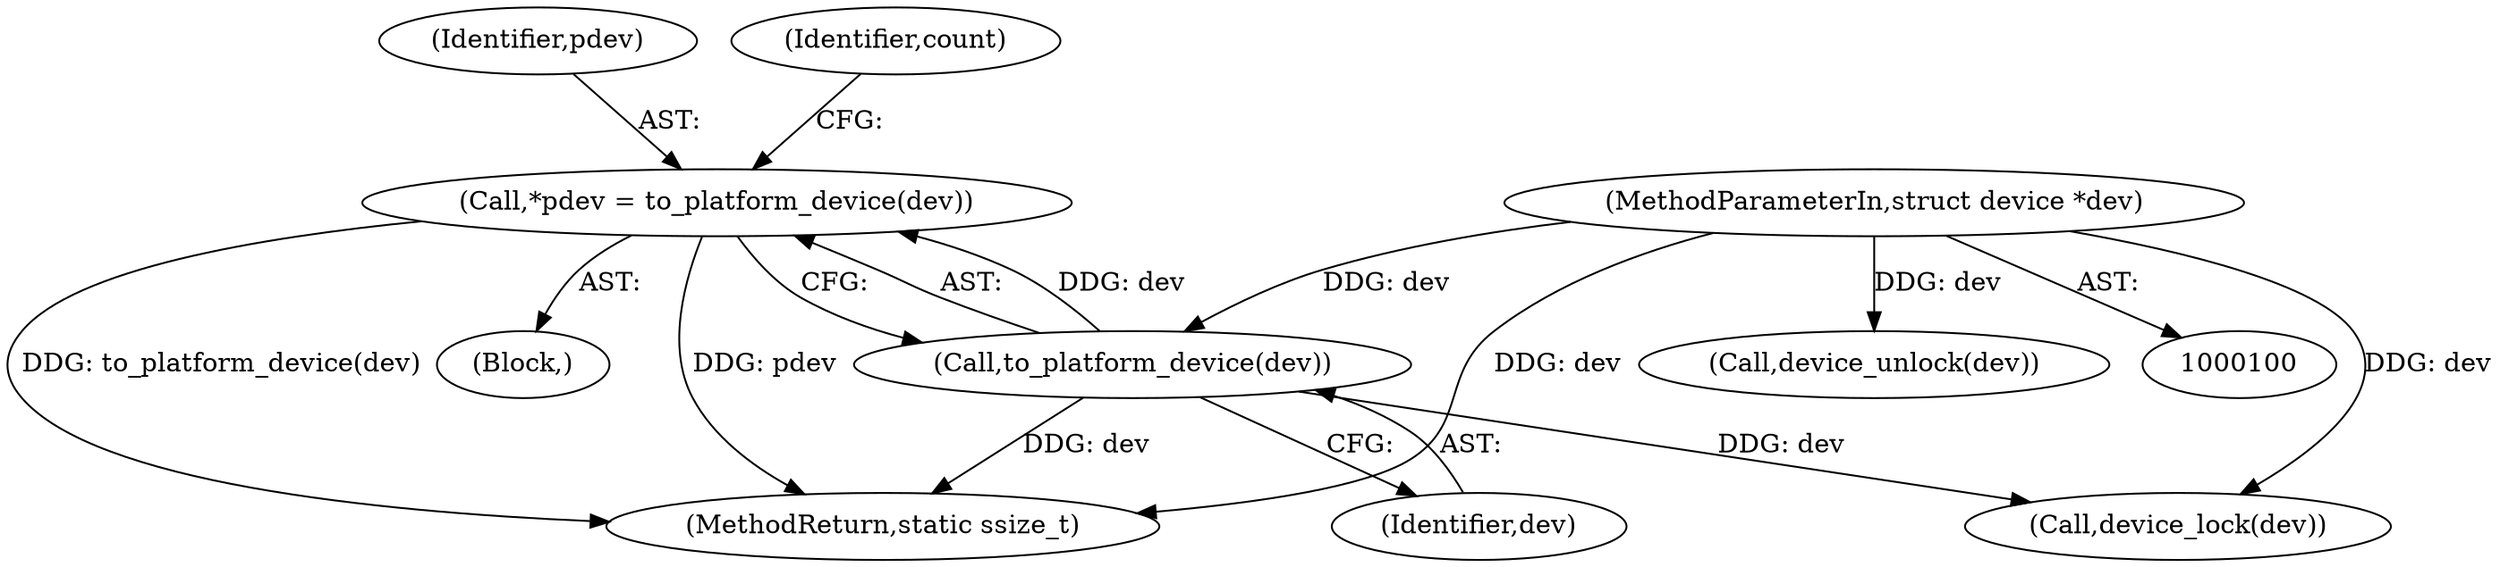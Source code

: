 digraph "0_linux_6265539776a0810b7ce6398c27866ddb9c6bd154_0@pointer" {
"1000107" [label="(Call,*pdev = to_platform_device(dev))"];
"1000109" [label="(Call,to_platform_device(dev))"];
"1000101" [label="(MethodParameterIn,struct device *dev)"];
"1000108" [label="(Identifier,pdev)"];
"1000116" [label="(Identifier,count)"];
"1000105" [label="(Block,)"];
"1000101" [label="(MethodParameterIn,struct device *dev)"];
"1000144" [label="(Call,device_lock(dev))"];
"1000110" [label="(Identifier,dev)"];
"1000109" [label="(Call,to_platform_device(dev))"];
"1000175" [label="(MethodReturn,static ssize_t)"];
"1000107" [label="(Call,*pdev = to_platform_device(dev))"];
"1000169" [label="(Call,device_unlock(dev))"];
"1000107" -> "1000105"  [label="AST: "];
"1000107" -> "1000109"  [label="CFG: "];
"1000108" -> "1000107"  [label="AST: "];
"1000109" -> "1000107"  [label="AST: "];
"1000116" -> "1000107"  [label="CFG: "];
"1000107" -> "1000175"  [label="DDG: pdev"];
"1000107" -> "1000175"  [label="DDG: to_platform_device(dev)"];
"1000109" -> "1000107"  [label="DDG: dev"];
"1000109" -> "1000110"  [label="CFG: "];
"1000110" -> "1000109"  [label="AST: "];
"1000109" -> "1000175"  [label="DDG: dev"];
"1000101" -> "1000109"  [label="DDG: dev"];
"1000109" -> "1000144"  [label="DDG: dev"];
"1000101" -> "1000100"  [label="AST: "];
"1000101" -> "1000175"  [label="DDG: dev"];
"1000101" -> "1000144"  [label="DDG: dev"];
"1000101" -> "1000169"  [label="DDG: dev"];
}
